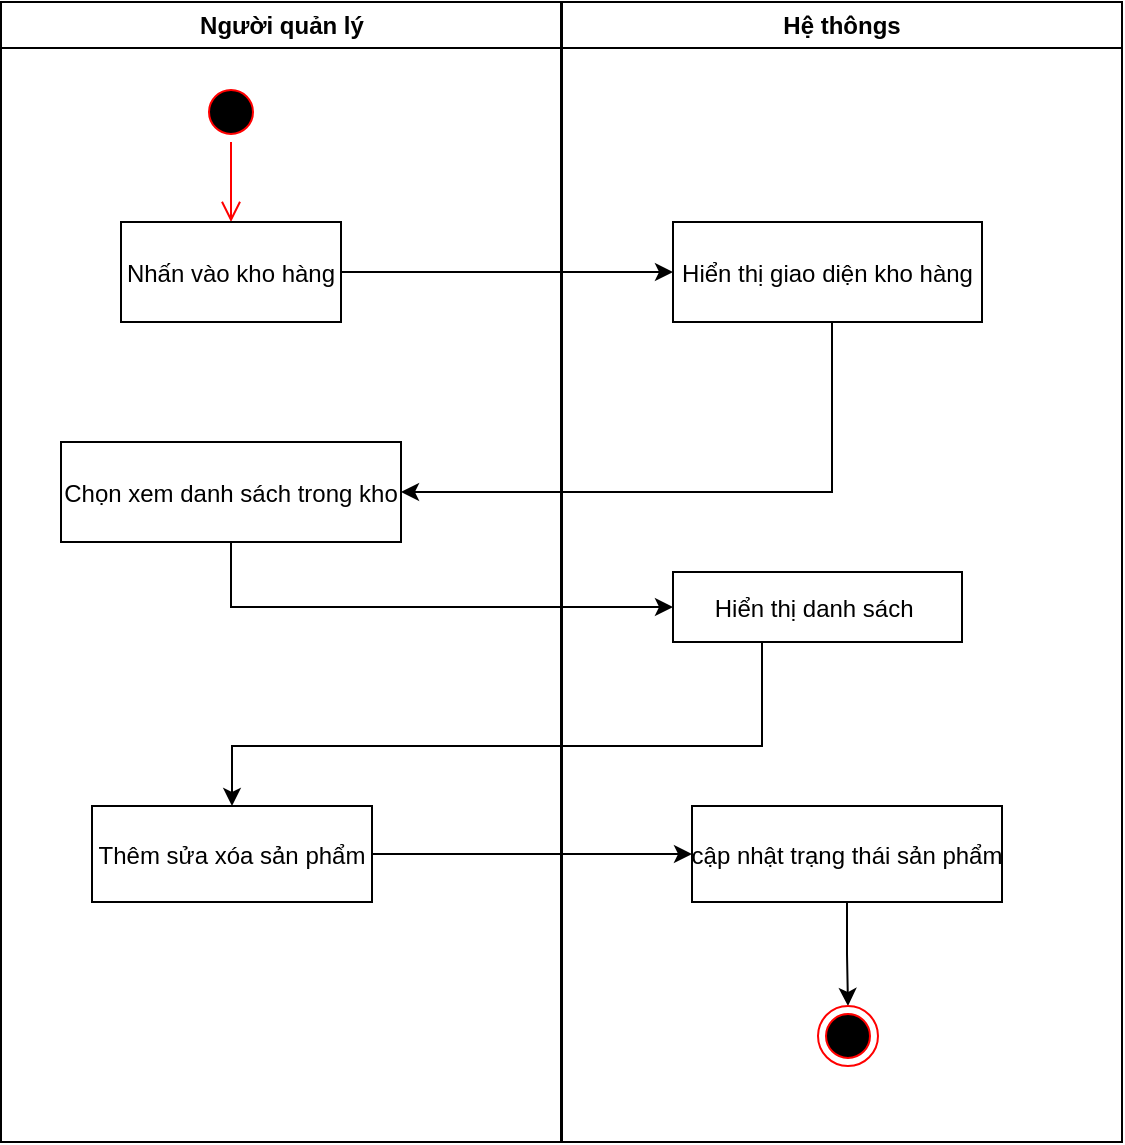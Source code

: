<mxfile version="25.0.1">
  <diagram name="Page-1" id="e7e014a7-5840-1c2e-5031-d8a46d1fe8dd">
    <mxGraphModel dx="598" dy="460" grid="1" gridSize="10" guides="1" tooltips="1" connect="1" arrows="1" fold="1" page="1" pageScale="1" pageWidth="1169" pageHeight="826" background="none" math="0" shadow="0">
      <root>
        <mxCell id="0" />
        <mxCell id="1" parent="0" />
        <mxCell id="2" value="Người quản lý" style="swimlane;whiteSpace=wrap" parent="1" vertex="1">
          <mxGeometry x="164.5" y="128" width="280" height="570" as="geometry" />
        </mxCell>
        <mxCell id="5" value="" style="ellipse;shape=startState;fillColor=#000000;strokeColor=#ff0000;" parent="2" vertex="1">
          <mxGeometry x="100" y="40" width="30" height="30" as="geometry" />
        </mxCell>
        <mxCell id="6" value="" style="edgeStyle=elbowEdgeStyle;elbow=horizontal;verticalAlign=bottom;endArrow=open;endSize=8;strokeColor=#FF0000;endFill=1;rounded=0" parent="2" source="5" target="7" edge="1">
          <mxGeometry x="100" y="40" as="geometry">
            <mxPoint x="115" y="110" as="targetPoint" />
          </mxGeometry>
        </mxCell>
        <mxCell id="7" value="Nhấn vào kho hàng" style="" parent="2" vertex="1">
          <mxGeometry x="60" y="110" width="110" height="50" as="geometry" />
        </mxCell>
        <mxCell id="8" value="Chọn xem danh sách trong kho" style="" parent="2" vertex="1">
          <mxGeometry x="30" y="220" width="170" height="50" as="geometry" />
        </mxCell>
        <mxCell id="10" value="Thêm sửa xóa sản phẩm" style="" parent="2" vertex="1">
          <mxGeometry x="45.5" y="402" width="140" height="48" as="geometry" />
        </mxCell>
        <mxCell id="3" value="Hệ thôngs" style="swimlane;whiteSpace=wrap" parent="1" vertex="1">
          <mxGeometry x="445" y="128" width="280" height="570" as="geometry" />
        </mxCell>
        <mxCell id="15" value="Hiển thị giao diện kho hàng" style="" parent="3" vertex="1">
          <mxGeometry x="55.5" y="110" width="154.5" height="50" as="geometry" />
        </mxCell>
        <mxCell id="16" value="Hiển thị danh sách " style="" parent="3" vertex="1">
          <mxGeometry x="55.5" y="285" width="144.5" height="35" as="geometry" />
        </mxCell>
        <mxCell id="HKT_5eZxGzvOGbfoaO1Q-50" style="edgeStyle=orthogonalEdgeStyle;rounded=0;orthogonalLoop=1;jettySize=auto;html=1;exitX=0.5;exitY=1;exitDx=0;exitDy=0;entryX=0.5;entryY=0;entryDx=0;entryDy=0;" edge="1" parent="3" source="18" target="HKT_5eZxGzvOGbfoaO1Q-48">
          <mxGeometry relative="1" as="geometry" />
        </mxCell>
        <mxCell id="18" value="cập nhật trạng thái sản phẩm" style="" parent="3" vertex="1">
          <mxGeometry x="65" y="402" width="155" height="48" as="geometry" />
        </mxCell>
        <mxCell id="HKT_5eZxGzvOGbfoaO1Q-48" value="" style="ellipse;html=1;shape=endState;fillColor=#000000;strokeColor=#ff0000;" vertex="1" parent="3">
          <mxGeometry x="128" y="502" width="30" height="30" as="geometry" />
        </mxCell>
        <mxCell id="HKT_5eZxGzvOGbfoaO1Q-43" style="edgeStyle=orthogonalEdgeStyle;rounded=0;orthogonalLoop=1;jettySize=auto;html=1;entryX=1;entryY=0.5;entryDx=0;entryDy=0;exitX=0.5;exitY=1;exitDx=0;exitDy=0;" edge="1" parent="1" source="15" target="8">
          <mxGeometry relative="1" as="geometry">
            <Array as="points">
              <mxPoint x="580" y="373" />
            </Array>
          </mxGeometry>
        </mxCell>
        <mxCell id="HKT_5eZxGzvOGbfoaO1Q-45" style="edgeStyle=orthogonalEdgeStyle;rounded=0;orthogonalLoop=1;jettySize=auto;html=1;entryX=0.5;entryY=0;entryDx=0;entryDy=0;exitX=0.5;exitY=1;exitDx=0;exitDy=0;" edge="1" parent="1" source="16" target="10">
          <mxGeometry relative="1" as="geometry">
            <mxPoint x="530" y="460" as="sourcePoint" />
            <Array as="points">
              <mxPoint x="545" y="500" />
              <mxPoint x="280" y="500" />
            </Array>
          </mxGeometry>
        </mxCell>
        <mxCell id="HKT_5eZxGzvOGbfoaO1Q-46" style="edgeStyle=orthogonalEdgeStyle;rounded=0;orthogonalLoop=1;jettySize=auto;html=1;entryX=0;entryY=0.5;entryDx=0;entryDy=0;" edge="1" parent="1" source="10" target="18">
          <mxGeometry relative="1" as="geometry" />
        </mxCell>
        <mxCell id="HKT_5eZxGzvOGbfoaO1Q-41" style="edgeStyle=orthogonalEdgeStyle;rounded=0;orthogonalLoop=1;jettySize=auto;html=1;entryX=0;entryY=0.5;entryDx=0;entryDy=0;" edge="1" parent="1" source="7" target="15">
          <mxGeometry relative="1" as="geometry">
            <mxPoint x="460" y="263" as="targetPoint" />
          </mxGeometry>
        </mxCell>
        <mxCell id="HKT_5eZxGzvOGbfoaO1Q-52" style="edgeStyle=orthogonalEdgeStyle;rounded=0;orthogonalLoop=1;jettySize=auto;html=1;exitX=0.5;exitY=1;exitDx=0;exitDy=0;entryX=0;entryY=0.5;entryDx=0;entryDy=0;" edge="1" parent="1" source="8" target="16">
          <mxGeometry relative="1" as="geometry" />
        </mxCell>
      </root>
    </mxGraphModel>
  </diagram>
</mxfile>
